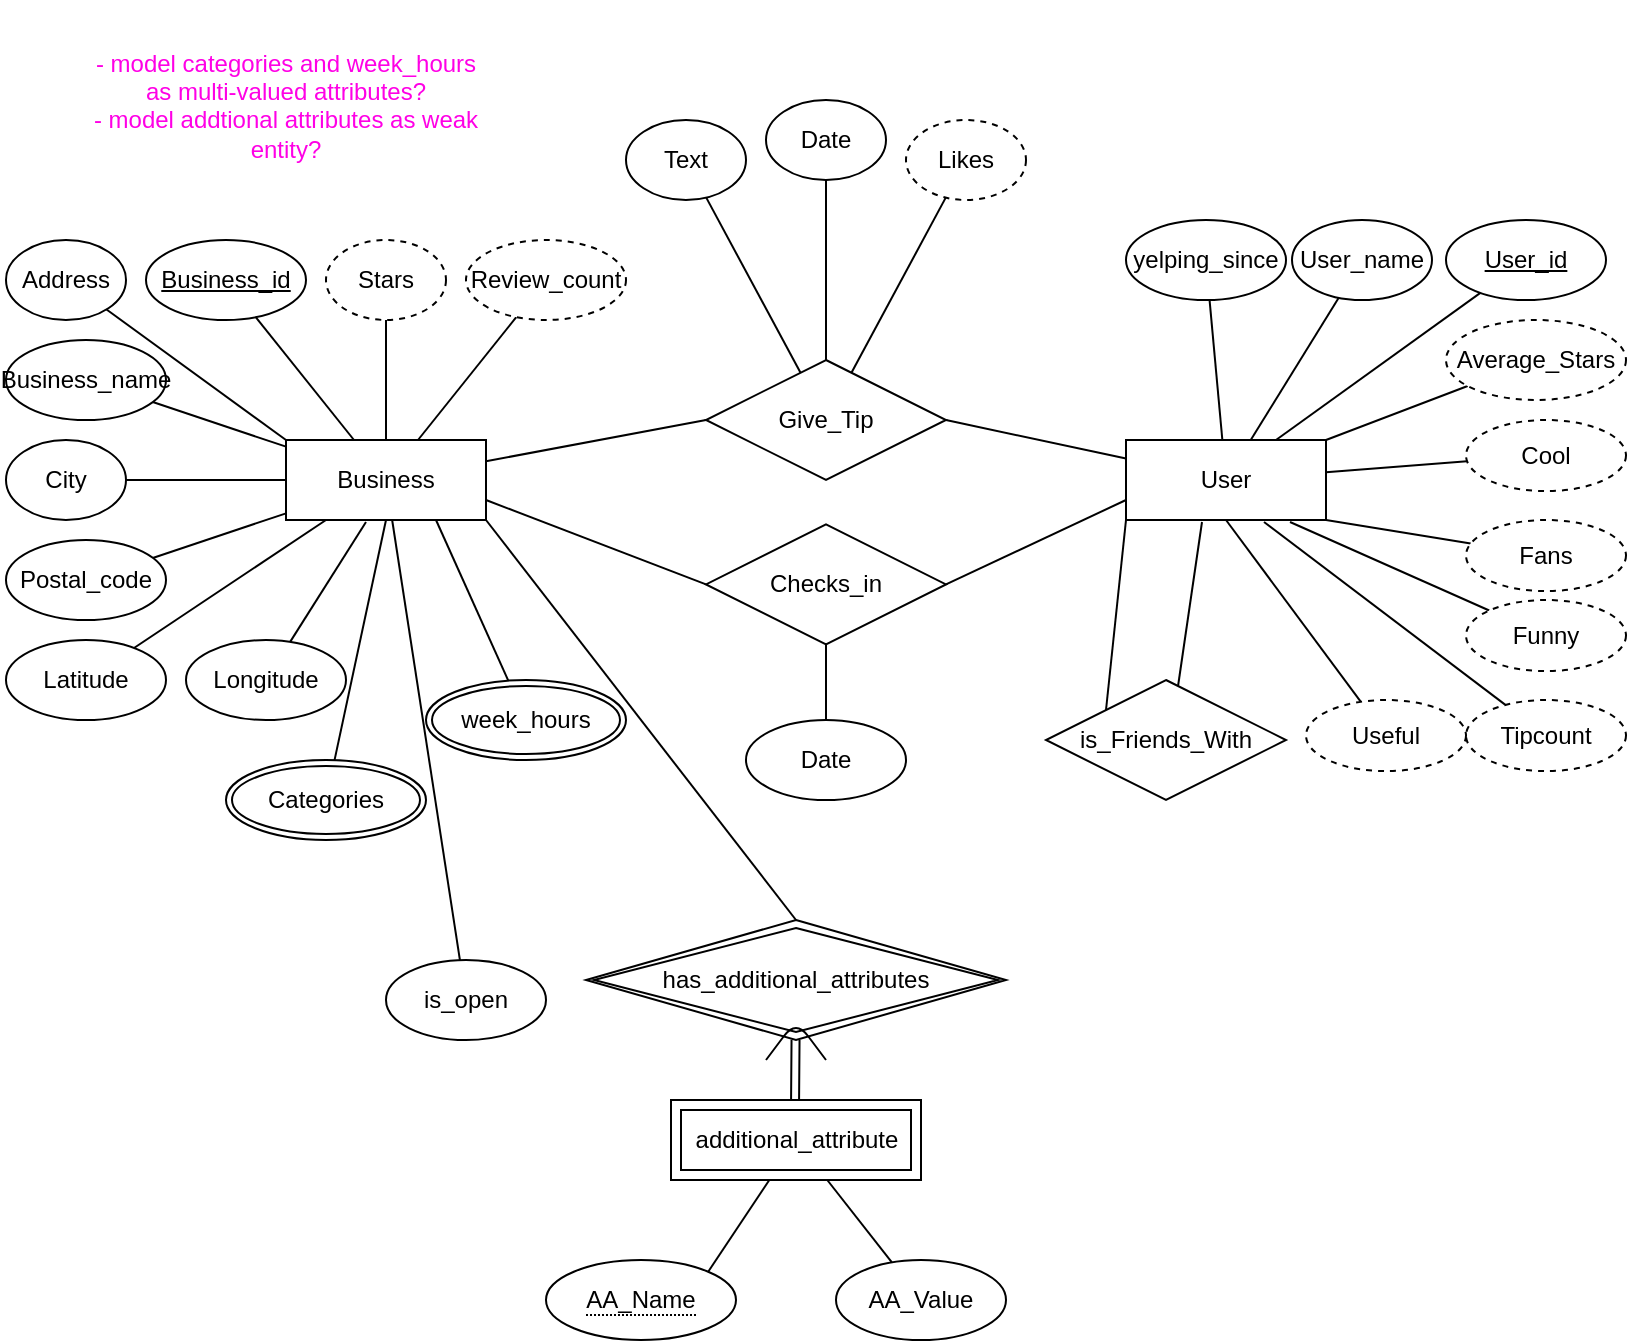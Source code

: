 <mxfile version="14.3.2" type="device"><diagram id="R2lEEEUBdFMjLlhIrx00" name="Page-1"><mxGraphModel dx="1647" dy="908" grid="1" gridSize="10" guides="1" tooltips="1" connect="1" arrows="1" fold="1" page="1" pageScale="1" pageWidth="850" pageHeight="1100" math="0" shadow="0" extFonts="Permanent Marker^https://fonts.googleapis.com/css?family=Permanent+Marker"><root><mxCell id="0"/><mxCell id="1" parent="0"/><mxCell id="-LLsK6vZgeF87bpJLIOv-51" style="edgeStyle=none;rounded=0;orthogonalLoop=1;jettySize=auto;html=1;entryX=0;entryY=0.5;entryDx=0;entryDy=0;endArrow=none;endFill=0;" parent="1" source="-LLsK6vZgeF87bpJLIOv-2" target="-LLsK6vZgeF87bpJLIOv-50" edge="1"><mxGeometry relative="1" as="geometry"/></mxCell><mxCell id="-LLsK6vZgeF87bpJLIOv-2" value="Business" style="whiteSpace=wrap;html=1;align=center;" parent="1" vertex="1"><mxGeometry x="150" y="230" width="100" height="40" as="geometry"/></mxCell><mxCell id="-LLsK6vZgeF87bpJLIOv-8" value="" style="edgeStyle=none;rounded=0;orthogonalLoop=1;jettySize=auto;html=1;endArrow=none;endFill=0;" parent="1" source="-LLsK6vZgeF87bpJLIOv-3" target="-LLsK6vZgeF87bpJLIOv-2" edge="1"><mxGeometry relative="1" as="geometry"/></mxCell><mxCell id="-LLsK6vZgeF87bpJLIOv-3" value="Business_name" style="ellipse;whiteSpace=wrap;html=1;align=center;" parent="1" vertex="1"><mxGeometry x="10" y="180" width="80" height="40" as="geometry"/></mxCell><mxCell id="-LLsK6vZgeF87bpJLIOv-7" value="" style="edgeStyle=none;rounded=0;orthogonalLoop=1;jettySize=auto;html=1;endArrow=none;endFill=0;entryX=0;entryY=0;entryDx=0;entryDy=0;" parent="1" source="-LLsK6vZgeF87bpJLIOv-4" target="-LLsK6vZgeF87bpJLIOv-2" edge="1"><mxGeometry relative="1" as="geometry"/></mxCell><mxCell id="-LLsK6vZgeF87bpJLIOv-4" value="Address" style="ellipse;whiteSpace=wrap;html=1;align=center;" parent="1" vertex="1"><mxGeometry x="10" y="130" width="60" height="40" as="geometry"/></mxCell><mxCell id="-LLsK6vZgeF87bpJLIOv-6" value="" style="rounded=0;orthogonalLoop=1;jettySize=auto;html=1;endArrow=none;endFill=0;" parent="1" source="-LLsK6vZgeF87bpJLIOv-5" target="-LLsK6vZgeF87bpJLIOv-2" edge="1"><mxGeometry relative="1" as="geometry"/></mxCell><mxCell id="-LLsK6vZgeF87bpJLIOv-5" value="&lt;u&gt;Business_id&lt;/u&gt;" style="ellipse;whiteSpace=wrap;html=1;align=center;" parent="1" vertex="1"><mxGeometry x="80" y="130" width="80" height="40" as="geometry"/></mxCell><mxCell id="-LLsK6vZgeF87bpJLIOv-12" value="" style="edgeStyle=none;rounded=0;orthogonalLoop=1;jettySize=auto;html=1;endArrow=none;endFill=0;entryX=0;entryY=0.5;entryDx=0;entryDy=0;" parent="1" source="-LLsK6vZgeF87bpJLIOv-9" target="-LLsK6vZgeF87bpJLIOv-2" edge="1"><mxGeometry relative="1" as="geometry"/></mxCell><mxCell id="-LLsK6vZgeF87bpJLIOv-9" value="City" style="ellipse;whiteSpace=wrap;html=1;align=center;" parent="1" vertex="1"><mxGeometry x="10" y="230" width="60" height="40" as="geometry"/></mxCell><mxCell id="-LLsK6vZgeF87bpJLIOv-11" value="" style="edgeStyle=none;rounded=0;orthogonalLoop=1;jettySize=auto;html=1;endArrow=none;endFill=0;" parent="1" source="-LLsK6vZgeF87bpJLIOv-10" target="-LLsK6vZgeF87bpJLIOv-2" edge="1"><mxGeometry relative="1" as="geometry"/></mxCell><mxCell id="-LLsK6vZgeF87bpJLIOv-10" value="Postal_code" style="ellipse;whiteSpace=wrap;html=1;align=center;" parent="1" vertex="1"><mxGeometry x="10" y="280" width="80" height="40" as="geometry"/></mxCell><mxCell id="-LLsK6vZgeF87bpJLIOv-15" value="" style="edgeStyle=none;rounded=0;orthogonalLoop=1;jettySize=auto;html=1;endArrow=none;endFill=0;" parent="1" source="-LLsK6vZgeF87bpJLIOv-13" target="-LLsK6vZgeF87bpJLIOv-2" edge="1"><mxGeometry relative="1" as="geometry"/></mxCell><mxCell id="-LLsK6vZgeF87bpJLIOv-13" value="Latitude" style="ellipse;whiteSpace=wrap;html=1;align=center;" parent="1" vertex="1"><mxGeometry x="10" y="330" width="80" height="40" as="geometry"/></mxCell><mxCell id="-LLsK6vZgeF87bpJLIOv-16" style="edgeStyle=none;rounded=0;orthogonalLoop=1;jettySize=auto;html=1;endArrow=none;endFill=0;" parent="1" source="-LLsK6vZgeF87bpJLIOv-14" edge="1"><mxGeometry relative="1" as="geometry"><mxPoint x="190" y="271" as="targetPoint"/></mxGeometry></mxCell><mxCell id="-LLsK6vZgeF87bpJLIOv-14" value="Longitude" style="ellipse;whiteSpace=wrap;html=1;align=center;" parent="1" vertex="1"><mxGeometry x="100" y="330" width="80" height="40" as="geometry"/></mxCell><mxCell id="-LLsK6vZgeF87bpJLIOv-20" value="" style="edgeStyle=none;rounded=0;orthogonalLoop=1;jettySize=auto;html=1;endArrow=none;endFill=0;" parent="1" source="-LLsK6vZgeF87bpJLIOv-19" target="-LLsK6vZgeF87bpJLIOv-2" edge="1"><mxGeometry relative="1" as="geometry"/></mxCell><mxCell id="-LLsK6vZgeF87bpJLIOv-19" value="Stars" style="ellipse;whiteSpace=wrap;html=1;align=center;dashed=1;" parent="1" vertex="1"><mxGeometry x="170" y="130" width="60" height="40" as="geometry"/></mxCell><mxCell id="-LLsK6vZgeF87bpJLIOv-22" value="" style="edgeStyle=none;rounded=0;orthogonalLoop=1;jettySize=auto;html=1;endArrow=none;endFill=0;" parent="1" source="-LLsK6vZgeF87bpJLIOv-21" target="-LLsK6vZgeF87bpJLIOv-2" edge="1"><mxGeometry relative="1" as="geometry"/></mxCell><mxCell id="-LLsK6vZgeF87bpJLIOv-21" value="Review_count" style="ellipse;whiteSpace=wrap;html=1;align=center;dashed=1;" parent="1" vertex="1"><mxGeometry x="240" y="130" width="80" height="40" as="geometry"/></mxCell><mxCell id="-LLsK6vZgeF87bpJLIOv-24" value="" style="edgeStyle=none;rounded=0;orthogonalLoop=1;jettySize=auto;html=1;endArrow=none;endFill=0;" parent="1" source="-LLsK6vZgeF87bpJLIOv-23" target="-LLsK6vZgeF87bpJLIOv-2" edge="1"><mxGeometry relative="1" as="geometry"/></mxCell><mxCell id="-LLsK6vZgeF87bpJLIOv-23" value="is_open" style="ellipse;whiteSpace=wrap;html=1;align=center;" parent="1" vertex="1"><mxGeometry x="200" y="490" width="80" height="40" as="geometry"/></mxCell><mxCell id="-LLsK6vZgeF87bpJLIOv-26" style="edgeStyle=none;rounded=0;orthogonalLoop=1;jettySize=auto;html=1;entryX=0.5;entryY=1;entryDx=0;entryDy=0;endArrow=none;endFill=0;" parent="1" source="-LLsK6vZgeF87bpJLIOv-25" target="-LLsK6vZgeF87bpJLIOv-2" edge="1"><mxGeometry relative="1" as="geometry"/></mxCell><mxCell id="-LLsK6vZgeF87bpJLIOv-25" value="Categories" style="ellipse;shape=doubleEllipse;margin=3;whiteSpace=wrap;html=1;align=center;" parent="1" vertex="1"><mxGeometry x="120" y="390" width="100" height="40" as="geometry"/></mxCell><mxCell id="-LLsK6vZgeF87bpJLIOv-52" style="edgeStyle=none;rounded=0;orthogonalLoop=1;jettySize=auto;html=1;entryX=1;entryY=0.5;entryDx=0;entryDy=0;endArrow=none;endFill=0;" parent="1" source="-LLsK6vZgeF87bpJLIOv-27" target="-LLsK6vZgeF87bpJLIOv-50" edge="1"><mxGeometry relative="1" as="geometry"/></mxCell><mxCell id="-LLsK6vZgeF87bpJLIOv-27" value="User" style="whiteSpace=wrap;html=1;align=center;" parent="1" vertex="1"><mxGeometry x="570" y="230" width="100" height="40" as="geometry"/></mxCell><mxCell id="-LLsK6vZgeF87bpJLIOv-29" style="edgeStyle=none;rounded=0;orthogonalLoop=1;jettySize=auto;html=1;entryX=0.75;entryY=0;entryDx=0;entryDy=0;endArrow=none;endFill=0;" parent="1" source="-LLsK6vZgeF87bpJLIOv-28" target="-LLsK6vZgeF87bpJLIOv-27" edge="1"><mxGeometry relative="1" as="geometry"/></mxCell><mxCell id="-LLsK6vZgeF87bpJLIOv-28" value="&lt;u&gt;User_id&lt;/u&gt;" style="ellipse;whiteSpace=wrap;html=1;align=center;" parent="1" vertex="1"><mxGeometry x="730" y="120" width="80" height="40" as="geometry"/></mxCell><mxCell id="-LLsK6vZgeF87bpJLIOv-31" style="edgeStyle=none;rounded=0;orthogonalLoop=1;jettySize=auto;html=1;endArrow=none;endFill=0;" parent="1" source="-LLsK6vZgeF87bpJLIOv-30" target="-LLsK6vZgeF87bpJLIOv-27" edge="1"><mxGeometry relative="1" as="geometry"/></mxCell><mxCell id="-LLsK6vZgeF87bpJLIOv-30" value="User_name" style="ellipse;whiteSpace=wrap;html=1;align=center;" parent="1" vertex="1"><mxGeometry x="653" y="120" width="70" height="40" as="geometry"/></mxCell><mxCell id="-LLsK6vZgeF87bpJLIOv-33" style="edgeStyle=none;rounded=0;orthogonalLoop=1;jettySize=auto;html=1;entryX=1;entryY=0;entryDx=0;entryDy=0;endArrow=none;endFill=0;" parent="1" source="-LLsK6vZgeF87bpJLIOv-32" target="-LLsK6vZgeF87bpJLIOv-27" edge="1"><mxGeometry relative="1" as="geometry"/></mxCell><mxCell id="-LLsK6vZgeF87bpJLIOv-32" value="Average_Stars" style="ellipse;whiteSpace=wrap;html=1;align=center;dashed=1;" parent="1" vertex="1"><mxGeometry x="730" y="170" width="90" height="40" as="geometry"/></mxCell><mxCell id="-LLsK6vZgeF87bpJLIOv-35" value="" style="edgeStyle=none;rounded=0;orthogonalLoop=1;jettySize=auto;html=1;endArrow=none;endFill=0;" parent="1" source="-LLsK6vZgeF87bpJLIOv-34" target="-LLsK6vZgeF87bpJLIOv-27" edge="1"><mxGeometry relative="1" as="geometry"/></mxCell><mxCell id="-LLsK6vZgeF87bpJLIOv-34" value="Cool" style="ellipse;whiteSpace=wrap;html=1;align=center;dashed=1;" parent="1" vertex="1"><mxGeometry x="740" y="220" width="80" height="35.56" as="geometry"/></mxCell><mxCell id="-LLsK6vZgeF87bpJLIOv-37" style="edgeStyle=none;rounded=0;orthogonalLoop=1;jettySize=auto;html=1;endArrow=none;endFill=0;" parent="1" source="-LLsK6vZgeF87bpJLIOv-36" target="-LLsK6vZgeF87bpJLIOv-27" edge="1"><mxGeometry relative="1" as="geometry"/></mxCell><mxCell id="-LLsK6vZgeF87bpJLIOv-36" value="yelping_since" style="ellipse;whiteSpace=wrap;html=1;align=center;" parent="1" vertex="1"><mxGeometry x="570" y="120" width="80" height="40" as="geometry"/></mxCell><mxCell id="-LLsK6vZgeF87bpJLIOv-39" style="edgeStyle=none;rounded=0;orthogonalLoop=1;jettySize=auto;html=1;entryX=1;entryY=1;entryDx=0;entryDy=0;endArrow=none;endFill=0;" parent="1" source="-LLsK6vZgeF87bpJLIOv-38" target="-LLsK6vZgeF87bpJLIOv-27" edge="1"><mxGeometry relative="1" as="geometry"/></mxCell><mxCell id="-LLsK6vZgeF87bpJLIOv-38" value="Fans" style="ellipse;whiteSpace=wrap;html=1;align=center;dashed=1;" parent="1" vertex="1"><mxGeometry x="740" y="270" width="80" height="35.56" as="geometry"/></mxCell><mxCell id="-LLsK6vZgeF87bpJLIOv-41" style="edgeStyle=none;rounded=0;orthogonalLoop=1;jettySize=auto;html=1;entryX=0.82;entryY=1.025;entryDx=0;entryDy=0;entryPerimeter=0;endArrow=none;endFill=0;" parent="1" source="-LLsK6vZgeF87bpJLIOv-40" target="-LLsK6vZgeF87bpJLIOv-27" edge="1"><mxGeometry relative="1" as="geometry"/></mxCell><mxCell id="-LLsK6vZgeF87bpJLIOv-40" value="Funny" style="ellipse;whiteSpace=wrap;html=1;align=center;dashed=1;" parent="1" vertex="1"><mxGeometry x="740" y="310" width="80" height="35.56" as="geometry"/></mxCell><mxCell id="-LLsK6vZgeF87bpJLIOv-43" style="edgeStyle=none;rounded=0;orthogonalLoop=1;jettySize=auto;html=1;endArrow=none;endFill=0;entryX=0.69;entryY=1.025;entryDx=0;entryDy=0;entryPerimeter=0;" parent="1" source="-LLsK6vZgeF87bpJLIOv-42" target="-LLsK6vZgeF87bpJLIOv-27" edge="1"><mxGeometry relative="1" as="geometry"><mxPoint x="628" y="270" as="targetPoint"/></mxGeometry></mxCell><mxCell id="-LLsK6vZgeF87bpJLIOv-42" value="Tipcount" style="ellipse;whiteSpace=wrap;html=1;align=center;dashed=1;" parent="1" vertex="1"><mxGeometry x="740" y="360" width="80" height="35.56" as="geometry"/></mxCell><mxCell id="-LLsK6vZgeF87bpJLIOv-45" style="edgeStyle=none;rounded=0;orthogonalLoop=1;jettySize=auto;html=1;entryX=0.5;entryY=1;entryDx=0;entryDy=0;endArrow=none;endFill=0;" parent="1" source="-LLsK6vZgeF87bpJLIOv-44" target="-LLsK6vZgeF87bpJLIOv-27" edge="1"><mxGeometry relative="1" as="geometry"/></mxCell><mxCell id="-LLsK6vZgeF87bpJLIOv-44" value="Useful" style="ellipse;whiteSpace=wrap;html=1;align=center;dashed=1;" parent="1" vertex="1"><mxGeometry x="660" y="360" width="80" height="35.56" as="geometry"/></mxCell><mxCell id="-LLsK6vZgeF87bpJLIOv-49" value="&lt;font color=&quot;#ff00e6&quot;&gt;- model categories and week_hours as multi-valued attributes?&lt;br&gt;- model addtional attributes as weak entity?&lt;br&gt;&lt;br&gt;&lt;/font&gt;" style="text;html=1;strokeColor=none;fillColor=none;align=center;verticalAlign=middle;whiteSpace=wrap;rounded=0;" parent="1" vertex="1"><mxGeometry x="50" y="10" width="200" height="120" as="geometry"/></mxCell><mxCell id="-LLsK6vZgeF87bpJLIOv-50" value="Give_Tip" style="shape=rhombus;perimeter=rhombusPerimeter;whiteSpace=wrap;html=1;align=center;" parent="1" vertex="1"><mxGeometry x="360" y="190" width="120" height="60" as="geometry"/></mxCell><mxCell id="-LLsK6vZgeF87bpJLIOv-53" value="Date" style="ellipse;whiteSpace=wrap;html=1;align=center;" parent="1" vertex="1"><mxGeometry x="390" y="60" width="60" height="40" as="geometry"/></mxCell><mxCell id="-LLsK6vZgeF87bpJLIOv-56" style="edgeStyle=none;rounded=0;orthogonalLoop=1;jettySize=auto;html=1;entryX=1;entryY=0.75;entryDx=0;entryDy=0;endArrow=none;endFill=0;exitX=0;exitY=0.5;exitDx=0;exitDy=0;" parent="1" source="-LLsK6vZgeF87bpJLIOv-55" target="-LLsK6vZgeF87bpJLIOv-2" edge="1"><mxGeometry relative="1" as="geometry"/></mxCell><mxCell id="-LLsK6vZgeF87bpJLIOv-57" style="edgeStyle=none;rounded=0;orthogonalLoop=1;jettySize=auto;html=1;entryX=0;entryY=0.75;entryDx=0;entryDy=0;endArrow=none;endFill=0;exitX=1;exitY=0.5;exitDx=0;exitDy=0;" parent="1" source="-LLsK6vZgeF87bpJLIOv-55" target="-LLsK6vZgeF87bpJLIOv-27" edge="1"><mxGeometry relative="1" as="geometry"/></mxCell><mxCell id="-LLsK6vZgeF87bpJLIOv-55" value="Checks_in" style="shape=rhombus;perimeter=rhombusPerimeter;whiteSpace=wrap;html=1;align=center;" parent="1" vertex="1"><mxGeometry x="360" y="272.22" width="120" height="60" as="geometry"/></mxCell><mxCell id="-LLsK6vZgeF87bpJLIOv-59" value="" style="edgeStyle=none;rounded=0;orthogonalLoop=1;jettySize=auto;html=1;endArrow=none;endFill=0;" parent="1" source="-LLsK6vZgeF87bpJLIOv-58" target="-LLsK6vZgeF87bpJLIOv-55" edge="1"><mxGeometry relative="1" as="geometry"/></mxCell><mxCell id="-LLsK6vZgeF87bpJLIOv-58" value="Date" style="ellipse;whiteSpace=wrap;html=1;align=center;" parent="1" vertex="1"><mxGeometry x="380" y="370" width="80" height="40" as="geometry"/></mxCell><mxCell id="-LLsK6vZgeF87bpJLIOv-62" style="edgeStyle=none;rounded=0;orthogonalLoop=1;jettySize=auto;html=1;endArrow=none;endFill=0;" parent="1" source="-LLsK6vZgeF87bpJLIOv-61" target="-LLsK6vZgeF87bpJLIOv-50" edge="1"><mxGeometry relative="1" as="geometry"><mxPoint x="443.333" y="130" as="targetPoint"/></mxGeometry></mxCell><mxCell id="-LLsK6vZgeF87bpJLIOv-61" value="Likes" style="ellipse;whiteSpace=wrap;html=1;align=center;dashed=1;" parent="1" vertex="1"><mxGeometry x="460" y="70" width="60" height="40" as="geometry"/></mxCell><mxCell id="-LLsK6vZgeF87bpJLIOv-64" style="edgeStyle=none;rounded=0;orthogonalLoop=1;jettySize=auto;html=1;endArrow=none;endFill=0;" parent="1" source="-LLsK6vZgeF87bpJLIOv-63" target="-LLsK6vZgeF87bpJLIOv-50" edge="1"><mxGeometry relative="1" as="geometry"><mxPoint x="396.667" y="130" as="targetPoint"/></mxGeometry></mxCell><mxCell id="-LLsK6vZgeF87bpJLIOv-63" value="Text" style="ellipse;whiteSpace=wrap;html=1;align=center;" parent="1" vertex="1"><mxGeometry x="320" y="70" width="60" height="40" as="geometry"/></mxCell><mxCell id="-LLsK6vZgeF87bpJLIOv-66" style="edgeStyle=none;rounded=0;orthogonalLoop=1;jettySize=auto;html=1;entryX=0;entryY=1;entryDx=0;entryDy=0;endArrow=none;endFill=0;exitX=0;exitY=0;exitDx=0;exitDy=0;" parent="1" source="-LLsK6vZgeF87bpJLIOv-65" target="-LLsK6vZgeF87bpJLIOv-27" edge="1"><mxGeometry relative="1" as="geometry"/></mxCell><mxCell id="-LLsK6vZgeF87bpJLIOv-67" style="edgeStyle=none;rounded=0;orthogonalLoop=1;jettySize=auto;html=1;entryX=0.38;entryY=1.025;entryDx=0;entryDy=0;entryPerimeter=0;endArrow=none;endFill=0;" parent="1" target="-LLsK6vZgeF87bpJLIOv-27" edge="1"><mxGeometry relative="1" as="geometry"><mxPoint x="595" y="360" as="sourcePoint"/></mxGeometry></mxCell><mxCell id="-LLsK6vZgeF87bpJLIOv-65" value="is_Friends_With" style="shape=rhombus;perimeter=rhombusPerimeter;whiteSpace=wrap;html=1;align=center;" parent="1" vertex="1"><mxGeometry x="530" y="350" width="120" height="60" as="geometry"/></mxCell><mxCell id="4O9FPgdXU41Q3ANZEWyT-3" style="edgeStyle=none;rounded=0;orthogonalLoop=1;jettySize=auto;html=1;endArrow=none;endFill=0;" edge="1" parent="1" source="-LLsK6vZgeF87bpJLIOv-53" target="-LLsK6vZgeF87bpJLIOv-50"><mxGeometry relative="1" as="geometry"><mxPoint x="420" y="100" as="sourcePoint"/><mxPoint x="420" y="130" as="targetPoint"/></mxGeometry></mxCell><mxCell id="4O9FPgdXU41Q3ANZEWyT-5" style="edgeStyle=none;rounded=0;orthogonalLoop=1;jettySize=auto;html=1;entryX=0.75;entryY=1;entryDx=0;entryDy=0;endArrow=none;endFill=0;" edge="1" parent="1" source="4O9FPgdXU41Q3ANZEWyT-4" target="-LLsK6vZgeF87bpJLIOv-2"><mxGeometry relative="1" as="geometry"/></mxCell><mxCell id="4O9FPgdXU41Q3ANZEWyT-4" value="week_hours" style="ellipse;shape=doubleEllipse;margin=3;whiteSpace=wrap;html=1;align=center;" vertex="1" parent="1"><mxGeometry x="220" y="350" width="100" height="40" as="geometry"/></mxCell><mxCell id="4O9FPgdXU41Q3ANZEWyT-7" style="edgeStyle=none;rounded=0;orthogonalLoop=1;jettySize=auto;html=1;entryX=1;entryY=1;entryDx=0;entryDy=0;endArrow=none;endFill=0;exitX=0.5;exitY=0;exitDx=0;exitDy=0;" edge="1" parent="1" source="4O9FPgdXU41Q3ANZEWyT-14" target="-LLsK6vZgeF87bpJLIOv-2"><mxGeometry relative="1" as="geometry"><mxPoint x="409.091" y="470" as="sourcePoint"/></mxGeometry></mxCell><mxCell id="4O9FPgdXU41Q3ANZEWyT-10" style="edgeStyle=none;rounded=0;orthogonalLoop=1;jettySize=auto;html=1;endArrow=none;endFill=0;shape=link;" edge="1" parent="1" target="4O9FPgdXU41Q3ANZEWyT-14"><mxGeometry relative="1" as="geometry"><mxPoint x="404.5" y="565" as="sourcePoint"/><mxPoint x="404.5" y="535" as="targetPoint"/></mxGeometry></mxCell><mxCell id="4O9FPgdXU41Q3ANZEWyT-14" value="has_additional_attributes" style="shape=rhombus;double=1;perimeter=rhombusPerimeter;whiteSpace=wrap;html=1;align=center;" vertex="1" parent="1"><mxGeometry x="300" y="470" width="210" height="60" as="geometry"/></mxCell><mxCell id="4O9FPgdXU41Q3ANZEWyT-15" value="additional_attribute" style="shape=ext;margin=3;double=1;whiteSpace=wrap;html=1;align=center;" vertex="1" parent="1"><mxGeometry x="342.5" y="560" width="125" height="40" as="geometry"/></mxCell><mxCell id="4O9FPgdXU41Q3ANZEWyT-17" style="edgeStyle=none;rounded=0;orthogonalLoop=1;jettySize=auto;html=1;endArrow=none;endFill=0;exitX=1;exitY=0;exitDx=0;exitDy=0;" edge="1" parent="1" source="4O9FPgdXU41Q3ANZEWyT-22" target="4O9FPgdXU41Q3ANZEWyT-15"><mxGeometry relative="1" as="geometry"><mxPoint x="370.589" y="640.713" as="sourcePoint"/></mxGeometry></mxCell><mxCell id="4O9FPgdXU41Q3ANZEWyT-18" value="" style="endArrow=none;html=1;" edge="1" parent="1"><mxGeometry width="50" height="50" relative="1" as="geometry"><mxPoint x="390" y="540" as="sourcePoint"/><mxPoint x="420" y="540" as="targetPoint"/><Array as="points"><mxPoint x="405" y="520"/></Array></mxGeometry></mxCell><mxCell id="4O9FPgdXU41Q3ANZEWyT-20" style="edgeStyle=none;rounded=0;orthogonalLoop=1;jettySize=auto;html=1;endArrow=none;endFill=0;" edge="1" parent="1" source="4O9FPgdXU41Q3ANZEWyT-19" target="4O9FPgdXU41Q3ANZEWyT-15"><mxGeometry relative="1" as="geometry"/></mxCell><mxCell id="4O9FPgdXU41Q3ANZEWyT-19" value="AA_Value" style="ellipse;whiteSpace=wrap;html=1;align=center;" vertex="1" parent="1"><mxGeometry x="425" y="640" width="85" height="40" as="geometry"/></mxCell><mxCell id="4O9FPgdXU41Q3ANZEWyT-22" value="&lt;span style=&quot;border-bottom: 1px dotted&quot;&gt;AA_Name&lt;/span&gt;" style="ellipse;whiteSpace=wrap;html=1;align=center;" vertex="1" parent="1"><mxGeometry x="280" y="640" width="95" height="40" as="geometry"/></mxCell></root></mxGraphModel></diagram></mxfile>